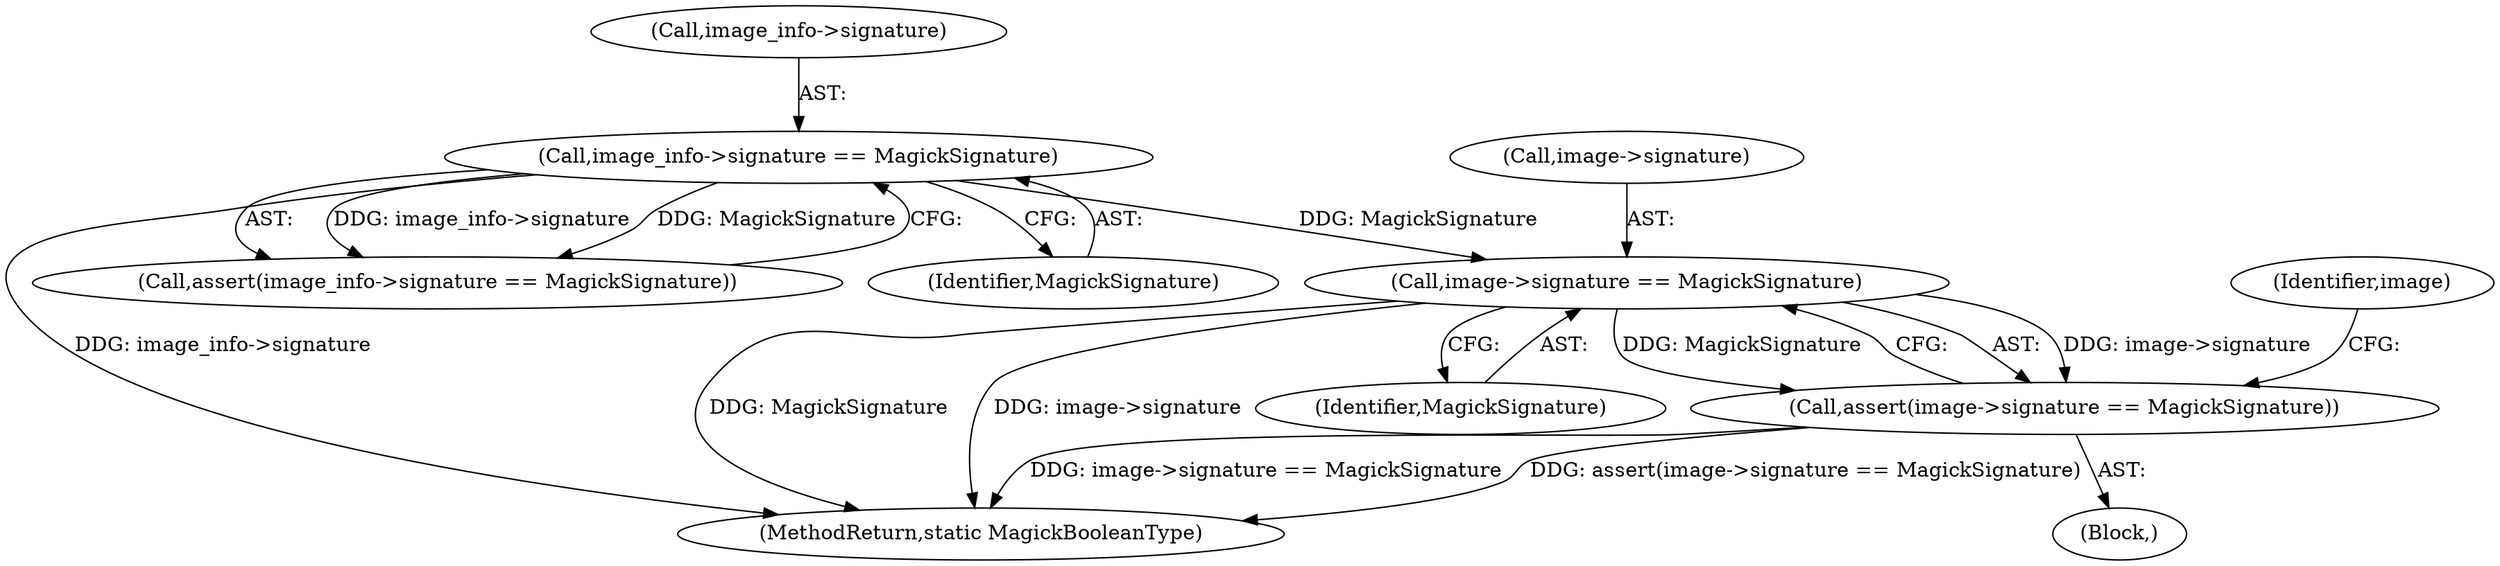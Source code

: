 digraph "0_ImageMagick_db1ffb6cf44bcfe5c4d5fcf9d9109ded5617387f_0@pointer" {
"1000168" [label="(Call,image->signature == MagickSignature)"];
"1000156" [label="(Call,image_info->signature == MagickSignature)"];
"1000167" [label="(Call,assert(image->signature == MagickSignature))"];
"1000156" [label="(Call,image_info->signature == MagickSignature)"];
"1000169" [label="(Call,image->signature)"];
"1001452" [label="(MethodReturn,static MagickBooleanType)"];
"1000155" [label="(Call,assert(image_info->signature == MagickSignature))"];
"1000121" [label="(Block,)"];
"1000176" [label="(Identifier,image)"];
"1000168" [label="(Call,image->signature == MagickSignature)"];
"1000160" [label="(Identifier,MagickSignature)"];
"1000172" [label="(Identifier,MagickSignature)"];
"1000167" [label="(Call,assert(image->signature == MagickSignature))"];
"1000157" [label="(Call,image_info->signature)"];
"1000168" -> "1000167"  [label="AST: "];
"1000168" -> "1000172"  [label="CFG: "];
"1000169" -> "1000168"  [label="AST: "];
"1000172" -> "1000168"  [label="AST: "];
"1000167" -> "1000168"  [label="CFG: "];
"1000168" -> "1001452"  [label="DDG: MagickSignature"];
"1000168" -> "1001452"  [label="DDG: image->signature"];
"1000168" -> "1000167"  [label="DDG: image->signature"];
"1000168" -> "1000167"  [label="DDG: MagickSignature"];
"1000156" -> "1000168"  [label="DDG: MagickSignature"];
"1000156" -> "1000155"  [label="AST: "];
"1000156" -> "1000160"  [label="CFG: "];
"1000157" -> "1000156"  [label="AST: "];
"1000160" -> "1000156"  [label="AST: "];
"1000155" -> "1000156"  [label="CFG: "];
"1000156" -> "1001452"  [label="DDG: image_info->signature"];
"1000156" -> "1000155"  [label="DDG: image_info->signature"];
"1000156" -> "1000155"  [label="DDG: MagickSignature"];
"1000167" -> "1000121"  [label="AST: "];
"1000176" -> "1000167"  [label="CFG: "];
"1000167" -> "1001452"  [label="DDG: image->signature == MagickSignature"];
"1000167" -> "1001452"  [label="DDG: assert(image->signature == MagickSignature)"];
}
